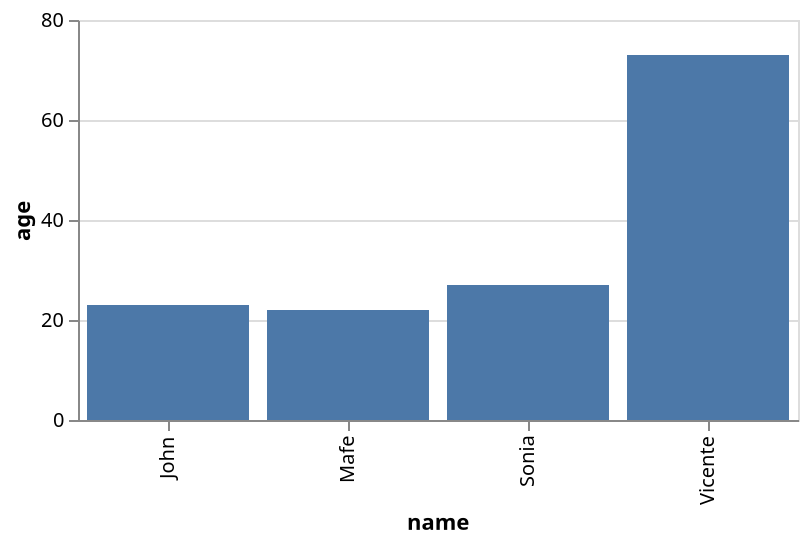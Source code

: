 {"$schema":"https://vega.github.io/schema/vega-lite/v2.json","description":"A simple bar chart with embedded data.","width":360,"data":{"values":[{"name":"John","age":23,"height":1.93},{"name":"Mafe","age":22,"height":1.7},{"name":"Sonia","age":27,"height":1.6},{"name":"Vicente","age":73,"height":0.32}]},"mark":"bar","encoding":{"x":{"field":"name","type":"nominal"},"y":{"field":"age","type":"quantitative"},"tooltip":{"field":"name","type":"nominal"}}}